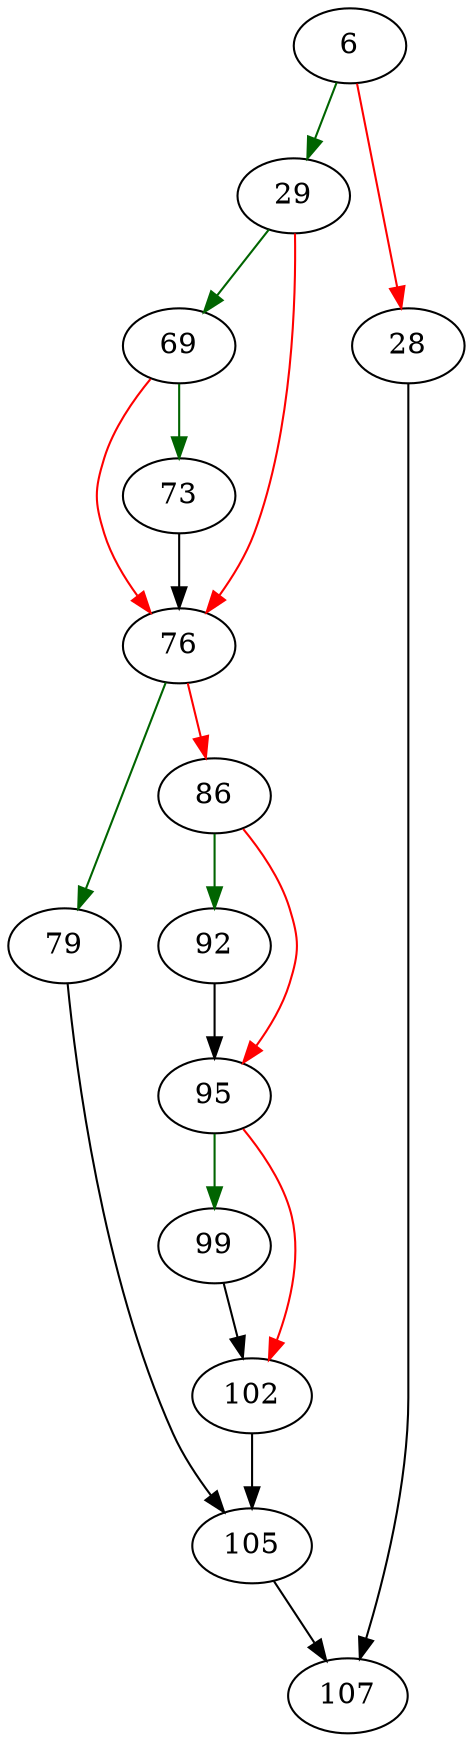 strict digraph "sqlite3WalOpen" {
	// Node definitions.
	6 [entry=true];
	29;
	28;
	107;
	69;
	76;
	73;
	79;
	86;
	105;
	92;
	95;
	99;
	102;

	// Edge definitions.
	6 -> 29 [
		color=darkgreen
		cond=true
	];
	6 -> 28 [
		color=red
		cond=false
	];
	29 -> 69 [
		color=darkgreen
		cond=true
	];
	29 -> 76 [
		color=red
		cond=false
	];
	28 -> 107;
	69 -> 76 [
		color=red
		cond=false
	];
	69 -> 73 [
		color=darkgreen
		cond=true
	];
	76 -> 79 [
		color=darkgreen
		cond=true
	];
	76 -> 86 [
		color=red
		cond=false
	];
	73 -> 76;
	79 -> 105;
	86 -> 92 [
		color=darkgreen
		cond=true
	];
	86 -> 95 [
		color=red
		cond=false
	];
	105 -> 107;
	92 -> 95;
	95 -> 99 [
		color=darkgreen
		cond=true
	];
	95 -> 102 [
		color=red
		cond=false
	];
	99 -> 102;
	102 -> 105;
}